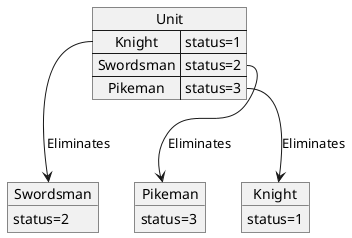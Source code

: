 @startuml
map Unit {
  Knight=>status=1
  Swordsman=>status=2
  Pikeman=>status=3
}
object Swordsman{
status=2
}
Unit::Knight --> Swordsman : Eliminates
object Pikeman{
status=3
}
Unit::Swordsman --> Pikeman : Eliminates
object Knight{
status=1
}
Unit::Pikeman --> Knight : Eliminates
@enduml

